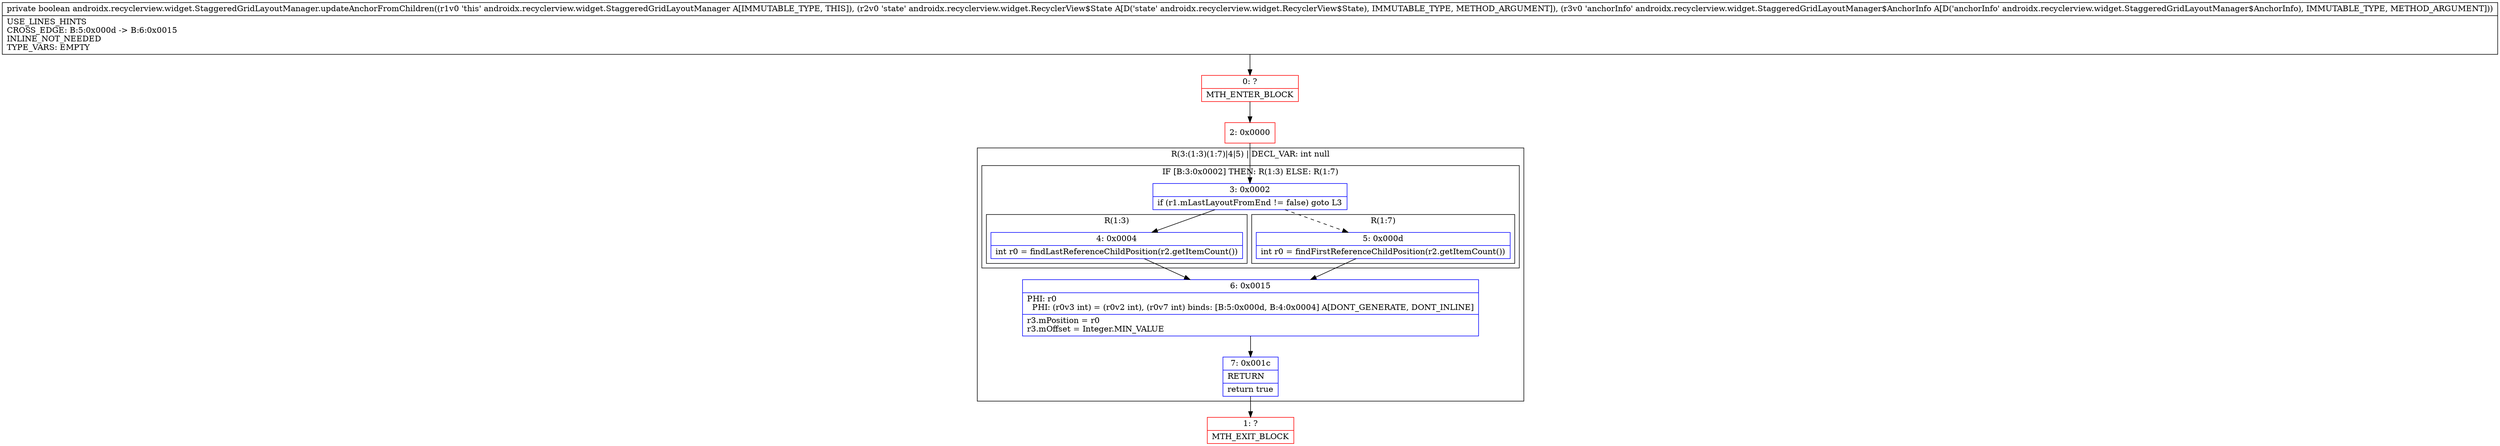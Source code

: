 digraph "CFG forandroidx.recyclerview.widget.StaggeredGridLayoutManager.updateAnchorFromChildren(Landroidx\/recyclerview\/widget\/RecyclerView$State;Landroidx\/recyclerview\/widget\/StaggeredGridLayoutManager$AnchorInfo;)Z" {
subgraph cluster_Region_492351534 {
label = "R(3:(1:3)(1:7)|4|5) | DECL_VAR: int null\l";
node [shape=record,color=blue];
subgraph cluster_IfRegion_1895004820 {
label = "IF [B:3:0x0002] THEN: R(1:3) ELSE: R(1:7)";
node [shape=record,color=blue];
Node_3 [shape=record,label="{3\:\ 0x0002|if (r1.mLastLayoutFromEnd != false) goto L3\l}"];
subgraph cluster_Region_970695782 {
label = "R(1:3)";
node [shape=record,color=blue];
Node_4 [shape=record,label="{4\:\ 0x0004|int r0 = findLastReferenceChildPosition(r2.getItemCount())\l}"];
}
subgraph cluster_Region_1920498139 {
label = "R(1:7)";
node [shape=record,color=blue];
Node_5 [shape=record,label="{5\:\ 0x000d|int r0 = findFirstReferenceChildPosition(r2.getItemCount())\l}"];
}
}
Node_6 [shape=record,label="{6\:\ 0x0015|PHI: r0 \l  PHI: (r0v3 int) = (r0v2 int), (r0v7 int) binds: [B:5:0x000d, B:4:0x0004] A[DONT_GENERATE, DONT_INLINE]\l|r3.mPosition = r0\lr3.mOffset = Integer.MIN_VALUE\l}"];
Node_7 [shape=record,label="{7\:\ 0x001c|RETURN\l|return true\l}"];
}
Node_0 [shape=record,color=red,label="{0\:\ ?|MTH_ENTER_BLOCK\l}"];
Node_2 [shape=record,color=red,label="{2\:\ 0x0000}"];
Node_1 [shape=record,color=red,label="{1\:\ ?|MTH_EXIT_BLOCK\l}"];
MethodNode[shape=record,label="{private boolean androidx.recyclerview.widget.StaggeredGridLayoutManager.updateAnchorFromChildren((r1v0 'this' androidx.recyclerview.widget.StaggeredGridLayoutManager A[IMMUTABLE_TYPE, THIS]), (r2v0 'state' androidx.recyclerview.widget.RecyclerView$State A[D('state' androidx.recyclerview.widget.RecyclerView$State), IMMUTABLE_TYPE, METHOD_ARGUMENT]), (r3v0 'anchorInfo' androidx.recyclerview.widget.StaggeredGridLayoutManager$AnchorInfo A[D('anchorInfo' androidx.recyclerview.widget.StaggeredGridLayoutManager$AnchorInfo), IMMUTABLE_TYPE, METHOD_ARGUMENT]))  | USE_LINES_HINTS\lCROSS_EDGE: B:5:0x000d \-\> B:6:0x0015\lINLINE_NOT_NEEDED\lTYPE_VARS: EMPTY\l}"];
MethodNode -> Node_0;Node_3 -> Node_4;
Node_3 -> Node_5[style=dashed];
Node_4 -> Node_6;
Node_5 -> Node_6;
Node_6 -> Node_7;
Node_7 -> Node_1;
Node_0 -> Node_2;
Node_2 -> Node_3;
}

